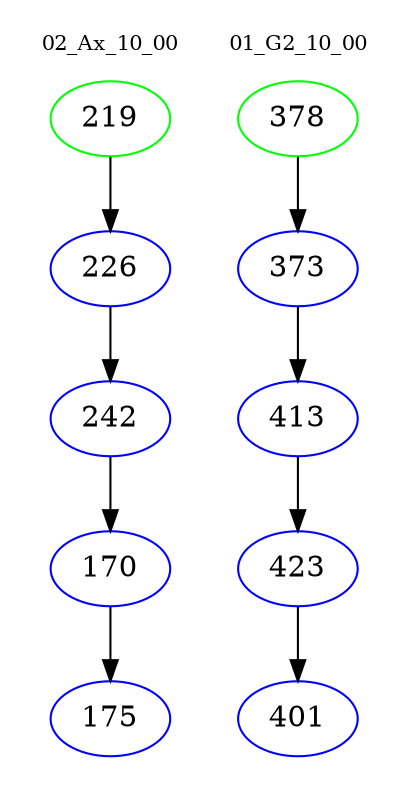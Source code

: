 digraph{
subgraph cluster_0 {
color = white
label = "02_Ax_10_00";
fontsize=10;
T0_219 [label="219", color="green"]
T0_219 -> T0_226 [color="black"]
T0_226 [label="226", color="blue"]
T0_226 -> T0_242 [color="black"]
T0_242 [label="242", color="blue"]
T0_242 -> T0_170 [color="black"]
T0_170 [label="170", color="blue"]
T0_170 -> T0_175 [color="black"]
T0_175 [label="175", color="blue"]
}
subgraph cluster_1 {
color = white
label = "01_G2_10_00";
fontsize=10;
T1_378 [label="378", color="green"]
T1_378 -> T1_373 [color="black"]
T1_373 [label="373", color="blue"]
T1_373 -> T1_413 [color="black"]
T1_413 [label="413", color="blue"]
T1_413 -> T1_423 [color="black"]
T1_423 [label="423", color="blue"]
T1_423 -> T1_401 [color="black"]
T1_401 [label="401", color="blue"]
}
}
